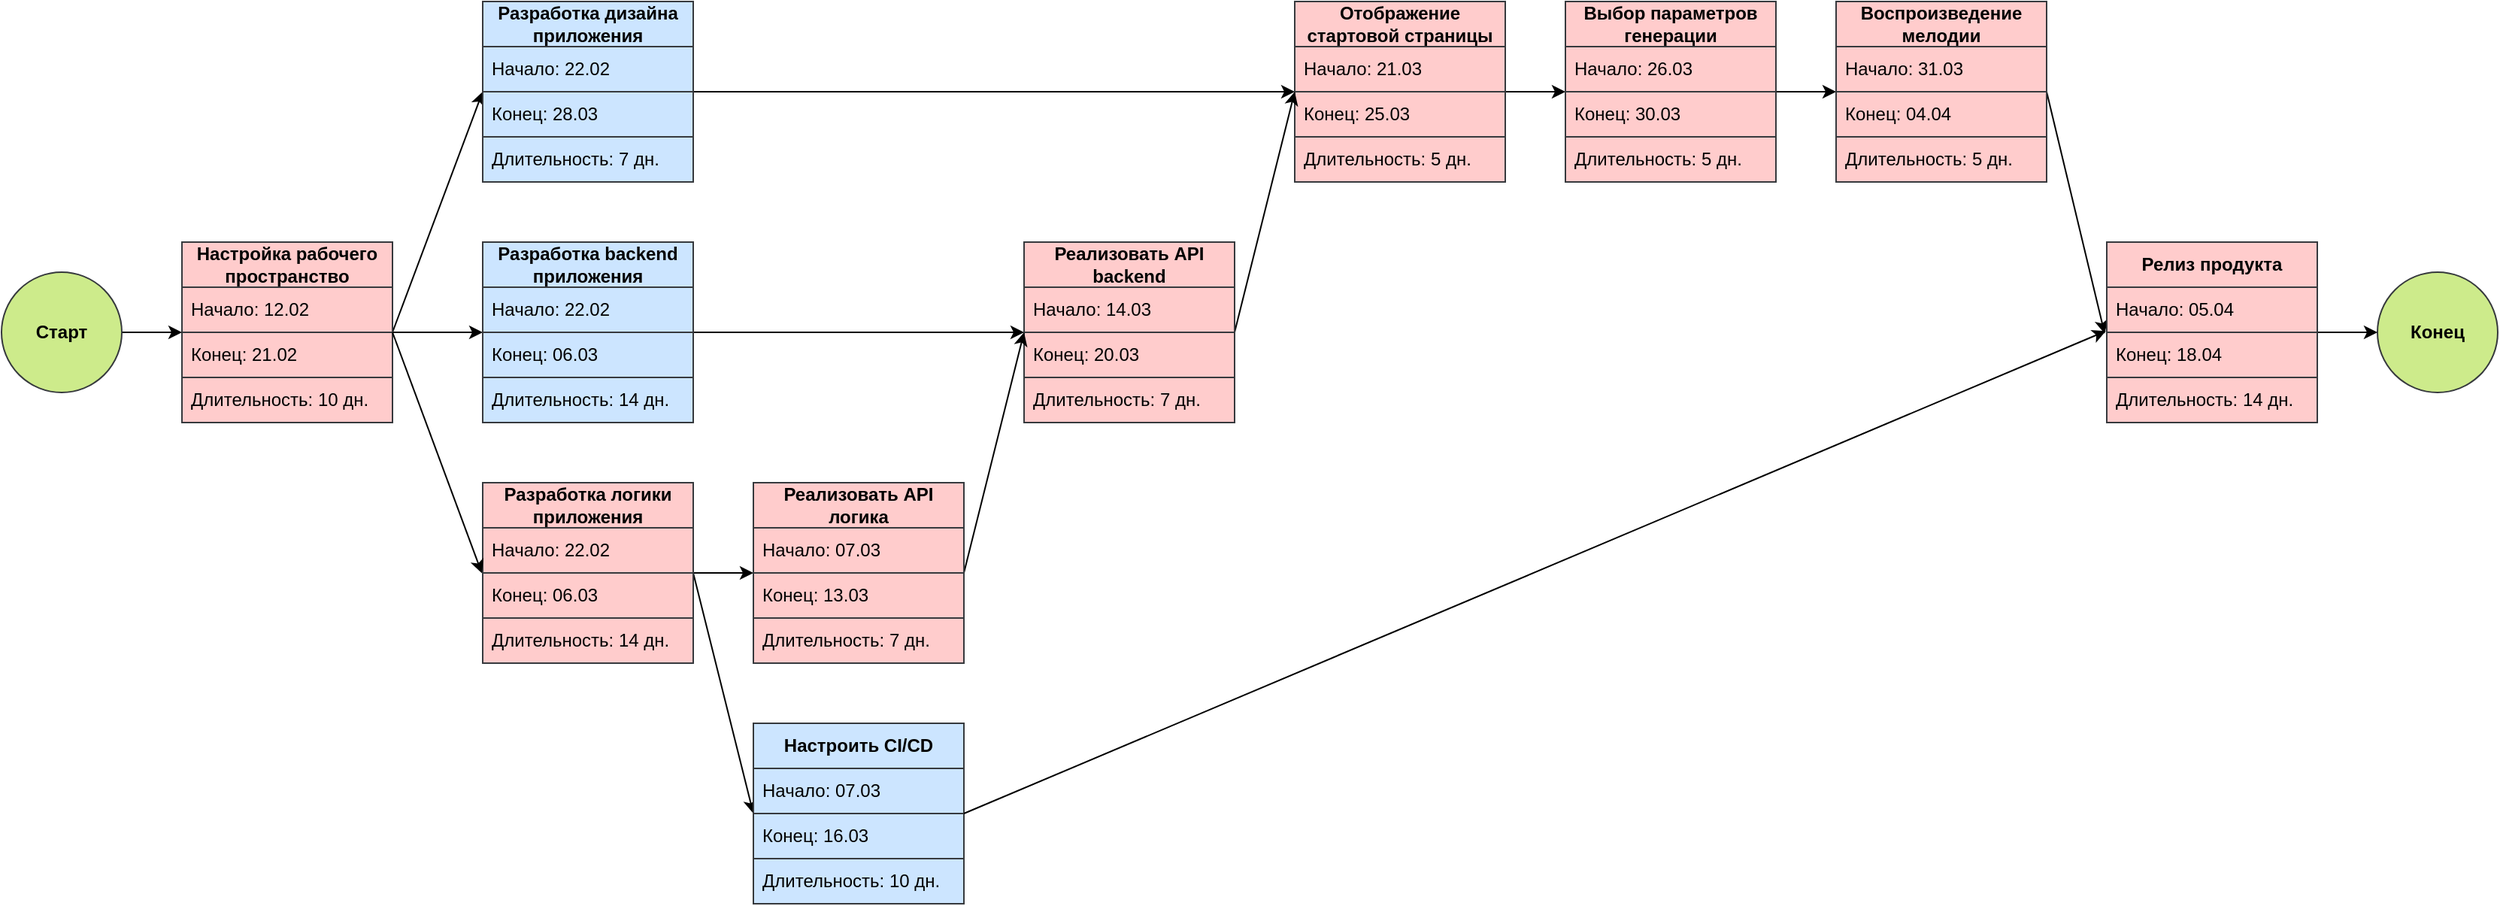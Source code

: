 <mxfile version="24.0.7" type="device">
  <diagram name="Страница — 1" id="ipw6O9ITK197ZNr6X5U2">
    <mxGraphModel dx="926" dy="1662" grid="1" gridSize="10" guides="1" tooltips="1" connect="1" arrows="1" fold="1" page="1" pageScale="1" pageWidth="827" pageHeight="1169" math="0" shadow="0">
      <root>
        <mxCell id="0" />
        <mxCell id="1" parent="0" />
        <mxCell id="-_Ap86xb8GDufIBFe8UF-13" style="rounded=0;orthogonalLoop=1;jettySize=auto;html=1;exitX=1;exitY=0.5;exitDx=0;exitDy=0;entryX=0;entryY=0.5;entryDx=0;entryDy=0;" edge="1" parent="1" source="-_Ap86xb8GDufIBFe8UF-2" target="-_Ap86xb8GDufIBFe8UF-8">
          <mxGeometry relative="1" as="geometry" />
        </mxCell>
        <mxCell id="-_Ap86xb8GDufIBFe8UF-49" style="rounded=0;orthogonalLoop=1;jettySize=auto;html=1;exitX=1;exitY=0.5;exitDx=0;exitDy=0;" edge="1" parent="1" source="-_Ap86xb8GDufIBFe8UF-2" target="-_Ap86xb8GDufIBFe8UF-33">
          <mxGeometry relative="1" as="geometry" />
        </mxCell>
        <mxCell id="-_Ap86xb8GDufIBFe8UF-2" value="&lt;b&gt;Настройка рабочего пространство&lt;/b&gt;" style="swimlane;fontStyle=0;childLayout=stackLayout;horizontal=1;startSize=30;horizontalStack=0;resizeParent=1;resizeParentMax=0;resizeLast=0;collapsible=1;marginBottom=0;whiteSpace=wrap;html=1;fillColor=#ffcccc;strokeColor=#36393d;" vertex="1" parent="1">
          <mxGeometry x="160" y="130" width="140" height="120" as="geometry" />
        </mxCell>
        <mxCell id="-_Ap86xb8GDufIBFe8UF-3" value="Начало: 12.02" style="text;strokeColor=#36393d;fillColor=#ffcccc;align=left;verticalAlign=middle;spacingLeft=4;spacingRight=4;overflow=hidden;points=[[0,0.5],[1,0.5]];portConstraint=eastwest;rotatable=0;whiteSpace=wrap;html=1;" vertex="1" parent="-_Ap86xb8GDufIBFe8UF-2">
          <mxGeometry y="30" width="140" height="30" as="geometry" />
        </mxCell>
        <mxCell id="-_Ap86xb8GDufIBFe8UF-4" value="Конец: 21.02" style="text;strokeColor=#36393d;fillColor=#ffcccc;align=left;verticalAlign=middle;spacingLeft=4;spacingRight=4;overflow=hidden;points=[[0,0.5],[1,0.5]];portConstraint=eastwest;rotatable=0;whiteSpace=wrap;html=1;" vertex="1" parent="-_Ap86xb8GDufIBFe8UF-2">
          <mxGeometry y="60" width="140" height="30" as="geometry" />
        </mxCell>
        <mxCell id="-_Ap86xb8GDufIBFe8UF-5" value="Длительность: 10 дн." style="text;strokeColor=#36393d;fillColor=#ffcccc;align=left;verticalAlign=middle;spacingLeft=4;spacingRight=4;overflow=hidden;points=[[0,0.5],[1,0.5]];portConstraint=eastwest;rotatable=0;whiteSpace=wrap;html=1;" vertex="1" parent="-_Ap86xb8GDufIBFe8UF-2">
          <mxGeometry y="90" width="140" height="30" as="geometry" />
        </mxCell>
        <mxCell id="-_Ap86xb8GDufIBFe8UF-12" style="edgeStyle=orthogonalEdgeStyle;rounded=0;orthogonalLoop=1;jettySize=auto;html=1;exitX=1;exitY=0.5;exitDx=0;exitDy=0;entryX=0;entryY=0.5;entryDx=0;entryDy=0;" edge="1" parent="1" source="-_Ap86xb8GDufIBFe8UF-6" target="-_Ap86xb8GDufIBFe8UF-2">
          <mxGeometry relative="1" as="geometry" />
        </mxCell>
        <mxCell id="-_Ap86xb8GDufIBFe8UF-6" value="&lt;b&gt;Старт&lt;/b&gt;" style="ellipse;whiteSpace=wrap;html=1;aspect=fixed;fillColor=#cdeb8b;strokeColor=#36393d;" vertex="1" parent="1">
          <mxGeometry x="40" y="150" width="80" height="80" as="geometry" />
        </mxCell>
        <mxCell id="-_Ap86xb8GDufIBFe8UF-25" style="edgeStyle=orthogonalEdgeStyle;rounded=0;orthogonalLoop=1;jettySize=auto;html=1;exitX=1;exitY=0.5;exitDx=0;exitDy=0;entryX=0;entryY=0.5;entryDx=0;entryDy=0;" edge="1" parent="1" source="-_Ap86xb8GDufIBFe8UF-8" target="-_Ap86xb8GDufIBFe8UF-14">
          <mxGeometry relative="1" as="geometry" />
        </mxCell>
        <mxCell id="-_Ap86xb8GDufIBFe8UF-8" value="&lt;b&gt;Разработка дизайна приложения&lt;/b&gt;" style="swimlane;fontStyle=0;childLayout=stackLayout;horizontal=1;startSize=30;horizontalStack=0;resizeParent=1;resizeParentMax=0;resizeLast=0;collapsible=1;marginBottom=0;whiteSpace=wrap;html=1;fillColor=#cce5ff;strokeColor=#36393d;" vertex="1" parent="1">
          <mxGeometry x="360" y="-30" width="140" height="120" as="geometry" />
        </mxCell>
        <mxCell id="-_Ap86xb8GDufIBFe8UF-9" value="Начало: 22.02" style="text;strokeColor=#36393d;fillColor=#cce5ff;align=left;verticalAlign=middle;spacingLeft=4;spacingRight=4;overflow=hidden;points=[[0,0.5],[1,0.5]];portConstraint=eastwest;rotatable=0;whiteSpace=wrap;html=1;" vertex="1" parent="-_Ap86xb8GDufIBFe8UF-8">
          <mxGeometry y="30" width="140" height="30" as="geometry" />
        </mxCell>
        <mxCell id="-_Ap86xb8GDufIBFe8UF-10" value="Конец: 28.03" style="text;strokeColor=#36393d;fillColor=#cce5ff;align=left;verticalAlign=middle;spacingLeft=4;spacingRight=4;overflow=hidden;points=[[0,0.5],[1,0.5]];portConstraint=eastwest;rotatable=0;whiteSpace=wrap;html=1;" vertex="1" parent="-_Ap86xb8GDufIBFe8UF-8">
          <mxGeometry y="60" width="140" height="30" as="geometry" />
        </mxCell>
        <mxCell id="-_Ap86xb8GDufIBFe8UF-11" value="Длительность: 7 дн." style="text;strokeColor=#36393d;fillColor=#cce5ff;align=left;verticalAlign=middle;spacingLeft=4;spacingRight=4;overflow=hidden;points=[[0,0.5],[1,0.5]];portConstraint=eastwest;rotatable=0;whiteSpace=wrap;html=1;" vertex="1" parent="-_Ap86xb8GDufIBFe8UF-8">
          <mxGeometry y="90" width="140" height="30" as="geometry" />
        </mxCell>
        <mxCell id="-_Ap86xb8GDufIBFe8UF-27" style="edgeStyle=orthogonalEdgeStyle;rounded=0;orthogonalLoop=1;jettySize=auto;html=1;exitX=1;exitY=0.5;exitDx=0;exitDy=0;entryX=0;entryY=0.5;entryDx=0;entryDy=0;" edge="1" parent="1" source="-_Ap86xb8GDufIBFe8UF-14" target="-_Ap86xb8GDufIBFe8UF-18">
          <mxGeometry relative="1" as="geometry" />
        </mxCell>
        <mxCell id="-_Ap86xb8GDufIBFe8UF-14" value="&lt;b&gt;Отображение стартовой страницы&lt;/b&gt;" style="swimlane;fontStyle=0;childLayout=stackLayout;horizontal=1;startSize=30;horizontalStack=0;resizeParent=1;resizeParentMax=0;resizeLast=0;collapsible=1;marginBottom=0;whiteSpace=wrap;html=1;fillColor=#ffcccc;strokeColor=#36393d;" vertex="1" parent="1">
          <mxGeometry x="900" y="-30" width="140" height="120" as="geometry" />
        </mxCell>
        <mxCell id="-_Ap86xb8GDufIBFe8UF-15" value="Начало: 21.03" style="text;strokeColor=#36393d;fillColor=#ffcccc;align=left;verticalAlign=middle;spacingLeft=4;spacingRight=4;overflow=hidden;points=[[0,0.5],[1,0.5]];portConstraint=eastwest;rotatable=0;whiteSpace=wrap;html=1;" vertex="1" parent="-_Ap86xb8GDufIBFe8UF-14">
          <mxGeometry y="30" width="140" height="30" as="geometry" />
        </mxCell>
        <mxCell id="-_Ap86xb8GDufIBFe8UF-16" value="Конец: 25.03" style="text;strokeColor=#36393d;fillColor=#ffcccc;align=left;verticalAlign=middle;spacingLeft=4;spacingRight=4;overflow=hidden;points=[[0,0.5],[1,0.5]];portConstraint=eastwest;rotatable=0;whiteSpace=wrap;html=1;" vertex="1" parent="-_Ap86xb8GDufIBFe8UF-14">
          <mxGeometry y="60" width="140" height="30" as="geometry" />
        </mxCell>
        <mxCell id="-_Ap86xb8GDufIBFe8UF-17" value="Длительность: 5 дн." style="text;strokeColor=#36393d;fillColor=#ffcccc;align=left;verticalAlign=middle;spacingLeft=4;spacingRight=4;overflow=hidden;points=[[0,0.5],[1,0.5]];portConstraint=eastwest;rotatable=0;whiteSpace=wrap;html=1;" vertex="1" parent="-_Ap86xb8GDufIBFe8UF-14">
          <mxGeometry y="90" width="140" height="30" as="geometry" />
        </mxCell>
        <mxCell id="-_Ap86xb8GDufIBFe8UF-32" style="edgeStyle=orthogonalEdgeStyle;rounded=0;orthogonalLoop=1;jettySize=auto;html=1;exitX=1;exitY=0.5;exitDx=0;exitDy=0;" edge="1" parent="1" source="-_Ap86xb8GDufIBFe8UF-18" target="-_Ap86xb8GDufIBFe8UF-28">
          <mxGeometry relative="1" as="geometry" />
        </mxCell>
        <mxCell id="-_Ap86xb8GDufIBFe8UF-18" value="&lt;b&gt;Выбор параметров генерации&lt;/b&gt;" style="swimlane;fontStyle=0;childLayout=stackLayout;horizontal=1;startSize=30;horizontalStack=0;resizeParent=1;resizeParentMax=0;resizeLast=0;collapsible=1;marginBottom=0;whiteSpace=wrap;html=1;fillColor=#ffcccc;strokeColor=#36393d;" vertex="1" parent="1">
          <mxGeometry x="1080" y="-30" width="140" height="120" as="geometry" />
        </mxCell>
        <mxCell id="-_Ap86xb8GDufIBFe8UF-19" value="Начало: 26.03" style="text;strokeColor=#36393d;fillColor=#ffcccc;align=left;verticalAlign=middle;spacingLeft=4;spacingRight=4;overflow=hidden;points=[[0,0.5],[1,0.5]];portConstraint=eastwest;rotatable=0;whiteSpace=wrap;html=1;" vertex="1" parent="-_Ap86xb8GDufIBFe8UF-18">
          <mxGeometry y="30" width="140" height="30" as="geometry" />
        </mxCell>
        <mxCell id="-_Ap86xb8GDufIBFe8UF-20" value="Конец: 30.03" style="text;strokeColor=#36393d;fillColor=#ffcccc;align=left;verticalAlign=middle;spacingLeft=4;spacingRight=4;overflow=hidden;points=[[0,0.5],[1,0.5]];portConstraint=eastwest;rotatable=0;whiteSpace=wrap;html=1;" vertex="1" parent="-_Ap86xb8GDufIBFe8UF-18">
          <mxGeometry y="60" width="140" height="30" as="geometry" />
        </mxCell>
        <mxCell id="-_Ap86xb8GDufIBFe8UF-21" value="Длительность: 5 дн." style="text;strokeColor=#36393d;fillColor=#ffcccc;align=left;verticalAlign=middle;spacingLeft=4;spacingRight=4;overflow=hidden;points=[[0,0.5],[1,0.5]];portConstraint=eastwest;rotatable=0;whiteSpace=wrap;html=1;" vertex="1" parent="-_Ap86xb8GDufIBFe8UF-18">
          <mxGeometry y="90" width="140" height="30" as="geometry" />
        </mxCell>
        <mxCell id="-_Ap86xb8GDufIBFe8UF-60" style="rounded=0;orthogonalLoop=1;jettySize=auto;html=1;exitX=1;exitY=0.5;exitDx=0;exitDy=0;entryX=-0.01;entryY=1.028;entryDx=0;entryDy=0;entryPerimeter=0;" edge="1" parent="1" source="-_Ap86xb8GDufIBFe8UF-28" target="-_Ap86xb8GDufIBFe8UF-57">
          <mxGeometry relative="1" as="geometry" />
        </mxCell>
        <mxCell id="-_Ap86xb8GDufIBFe8UF-28" value="&lt;b&gt;Воспроизведение мелодии&lt;/b&gt;" style="swimlane;fontStyle=0;childLayout=stackLayout;horizontal=1;startSize=30;horizontalStack=0;resizeParent=1;resizeParentMax=0;resizeLast=0;collapsible=1;marginBottom=0;whiteSpace=wrap;html=1;fillColor=#ffcccc;strokeColor=#36393d;" vertex="1" parent="1">
          <mxGeometry x="1260" y="-30" width="140" height="120" as="geometry" />
        </mxCell>
        <mxCell id="-_Ap86xb8GDufIBFe8UF-29" value="Начало: 31.03" style="text;strokeColor=#36393d;fillColor=#ffcccc;align=left;verticalAlign=middle;spacingLeft=4;spacingRight=4;overflow=hidden;points=[[0,0.5],[1,0.5]];portConstraint=eastwest;rotatable=0;whiteSpace=wrap;html=1;" vertex="1" parent="-_Ap86xb8GDufIBFe8UF-28">
          <mxGeometry y="30" width="140" height="30" as="geometry" />
        </mxCell>
        <mxCell id="-_Ap86xb8GDufIBFe8UF-30" value="Конец: 04.04" style="text;strokeColor=#36393d;fillColor=#ffcccc;align=left;verticalAlign=middle;spacingLeft=4;spacingRight=4;overflow=hidden;points=[[0,0.5],[1,0.5]];portConstraint=eastwest;rotatable=0;whiteSpace=wrap;html=1;" vertex="1" parent="-_Ap86xb8GDufIBFe8UF-28">
          <mxGeometry y="60" width="140" height="30" as="geometry" />
        </mxCell>
        <mxCell id="-_Ap86xb8GDufIBFe8UF-31" value="Длительность: 5 дн." style="text;strokeColor=#36393d;fillColor=#ffcccc;align=left;verticalAlign=middle;spacingLeft=4;spacingRight=4;overflow=hidden;points=[[0,0.5],[1,0.5]];portConstraint=eastwest;rotatable=0;whiteSpace=wrap;html=1;" vertex="1" parent="-_Ap86xb8GDufIBFe8UF-28">
          <mxGeometry y="90" width="140" height="30" as="geometry" />
        </mxCell>
        <mxCell id="-_Ap86xb8GDufIBFe8UF-51" style="edgeStyle=orthogonalEdgeStyle;rounded=0;orthogonalLoop=1;jettySize=auto;html=1;exitX=1;exitY=0.5;exitDx=0;exitDy=0;" edge="1" parent="1" source="-_Ap86xb8GDufIBFe8UF-33" target="-_Ap86xb8GDufIBFe8UF-41">
          <mxGeometry relative="1" as="geometry" />
        </mxCell>
        <mxCell id="-_Ap86xb8GDufIBFe8UF-33" value="&lt;b&gt;Разработка backend приложения&lt;/b&gt;" style="swimlane;fontStyle=0;childLayout=stackLayout;horizontal=1;startSize=30;horizontalStack=0;resizeParent=1;resizeParentMax=0;resizeLast=0;collapsible=1;marginBottom=0;whiteSpace=wrap;html=1;fillColor=#cce5ff;strokeColor=#36393d;" vertex="1" parent="1">
          <mxGeometry x="360" y="130" width="140" height="120" as="geometry" />
        </mxCell>
        <mxCell id="-_Ap86xb8GDufIBFe8UF-34" value="Начало: 22.02" style="text;strokeColor=#36393d;fillColor=#cce5ff;align=left;verticalAlign=middle;spacingLeft=4;spacingRight=4;overflow=hidden;points=[[0,0.5],[1,0.5]];portConstraint=eastwest;rotatable=0;whiteSpace=wrap;html=1;" vertex="1" parent="-_Ap86xb8GDufIBFe8UF-33">
          <mxGeometry y="30" width="140" height="30" as="geometry" />
        </mxCell>
        <mxCell id="-_Ap86xb8GDufIBFe8UF-35" value="Конец: 06.03" style="text;strokeColor=#36393d;fillColor=#cce5ff;align=left;verticalAlign=middle;spacingLeft=4;spacingRight=4;overflow=hidden;points=[[0,0.5],[1,0.5]];portConstraint=eastwest;rotatable=0;whiteSpace=wrap;html=1;" vertex="1" parent="-_Ap86xb8GDufIBFe8UF-33">
          <mxGeometry y="60" width="140" height="30" as="geometry" />
        </mxCell>
        <mxCell id="-_Ap86xb8GDufIBFe8UF-36" value="Длительность: 14 дн." style="text;strokeColor=#36393d;fillColor=#cce5ff;align=left;verticalAlign=middle;spacingLeft=4;spacingRight=4;overflow=hidden;points=[[0,0.5],[1,0.5]];portConstraint=eastwest;rotatable=0;whiteSpace=wrap;html=1;" vertex="1" parent="-_Ap86xb8GDufIBFe8UF-33">
          <mxGeometry y="90" width="140" height="30" as="geometry" />
        </mxCell>
        <mxCell id="-_Ap86xb8GDufIBFe8UF-52" style="edgeStyle=orthogonalEdgeStyle;rounded=0;orthogonalLoop=1;jettySize=auto;html=1;exitX=1;exitY=0.5;exitDx=0;exitDy=0;" edge="1" parent="1" source="-_Ap86xb8GDufIBFe8UF-37" target="-_Ap86xb8GDufIBFe8UF-45">
          <mxGeometry relative="1" as="geometry" />
        </mxCell>
        <mxCell id="-_Ap86xb8GDufIBFe8UF-66" style="rounded=0;orthogonalLoop=1;jettySize=auto;html=1;exitX=1;exitY=0.5;exitDx=0;exitDy=0;entryX=0;entryY=0.5;entryDx=0;entryDy=0;" edge="1" parent="1" source="-_Ap86xb8GDufIBFe8UF-37" target="-_Ap86xb8GDufIBFe8UF-62">
          <mxGeometry relative="1" as="geometry" />
        </mxCell>
        <mxCell id="-_Ap86xb8GDufIBFe8UF-37" value="&lt;b&gt;Разработка логики приложения&lt;/b&gt;" style="swimlane;fontStyle=0;childLayout=stackLayout;horizontal=1;startSize=30;horizontalStack=0;resizeParent=1;resizeParentMax=0;resizeLast=0;collapsible=1;marginBottom=0;whiteSpace=wrap;html=1;fillColor=#ffcccc;strokeColor=#36393d;" vertex="1" parent="1">
          <mxGeometry x="360" y="290" width="140" height="120" as="geometry" />
        </mxCell>
        <mxCell id="-_Ap86xb8GDufIBFe8UF-38" value="Начало: 22.02" style="text;strokeColor=#36393d;fillColor=#ffcccc;align=left;verticalAlign=middle;spacingLeft=4;spacingRight=4;overflow=hidden;points=[[0,0.5],[1,0.5]];portConstraint=eastwest;rotatable=0;whiteSpace=wrap;html=1;" vertex="1" parent="-_Ap86xb8GDufIBFe8UF-37">
          <mxGeometry y="30" width="140" height="30" as="geometry" />
        </mxCell>
        <mxCell id="-_Ap86xb8GDufIBFe8UF-39" value="Конец: 06.03" style="text;strokeColor=#36393d;fillColor=#ffcccc;align=left;verticalAlign=middle;spacingLeft=4;spacingRight=4;overflow=hidden;points=[[0,0.5],[1,0.5]];portConstraint=eastwest;rotatable=0;whiteSpace=wrap;html=1;" vertex="1" parent="-_Ap86xb8GDufIBFe8UF-37">
          <mxGeometry y="60" width="140" height="30" as="geometry" />
        </mxCell>
        <mxCell id="-_Ap86xb8GDufIBFe8UF-40" value="Длительность: 14 дн." style="text;strokeColor=#36393d;fillColor=#ffcccc;align=left;verticalAlign=middle;spacingLeft=4;spacingRight=4;overflow=hidden;points=[[0,0.5],[1,0.5]];portConstraint=eastwest;rotatable=0;whiteSpace=wrap;html=1;" vertex="1" parent="-_Ap86xb8GDufIBFe8UF-37">
          <mxGeometry y="90" width="140" height="30" as="geometry" />
        </mxCell>
        <mxCell id="-_Ap86xb8GDufIBFe8UF-54" style="rounded=0;orthogonalLoop=1;jettySize=auto;html=1;exitX=1;exitY=0.5;exitDx=0;exitDy=0;entryX=0;entryY=0.5;entryDx=0;entryDy=0;" edge="1" parent="1" source="-_Ap86xb8GDufIBFe8UF-41" target="-_Ap86xb8GDufIBFe8UF-14">
          <mxGeometry relative="1" as="geometry" />
        </mxCell>
        <mxCell id="-_Ap86xb8GDufIBFe8UF-41" value="&lt;b&gt;Реализовать API backend&lt;/b&gt;" style="swimlane;fontStyle=0;childLayout=stackLayout;horizontal=1;startSize=30;horizontalStack=0;resizeParent=1;resizeParentMax=0;resizeLast=0;collapsible=1;marginBottom=0;whiteSpace=wrap;html=1;fillColor=#ffcccc;strokeColor=#36393d;" vertex="1" parent="1">
          <mxGeometry x="720" y="130" width="140" height="120" as="geometry" />
        </mxCell>
        <mxCell id="-_Ap86xb8GDufIBFe8UF-42" value="Начало: 14.03" style="text;strokeColor=#36393d;fillColor=#ffcccc;align=left;verticalAlign=middle;spacingLeft=4;spacingRight=4;overflow=hidden;points=[[0,0.5],[1,0.5]];portConstraint=eastwest;rotatable=0;whiteSpace=wrap;html=1;" vertex="1" parent="-_Ap86xb8GDufIBFe8UF-41">
          <mxGeometry y="30" width="140" height="30" as="geometry" />
        </mxCell>
        <mxCell id="-_Ap86xb8GDufIBFe8UF-43" value="Конец: 20.03" style="text;strokeColor=#36393d;fillColor=#ffcccc;align=left;verticalAlign=middle;spacingLeft=4;spacingRight=4;overflow=hidden;points=[[0,0.5],[1,0.5]];portConstraint=eastwest;rotatable=0;whiteSpace=wrap;html=1;" vertex="1" parent="-_Ap86xb8GDufIBFe8UF-41">
          <mxGeometry y="60" width="140" height="30" as="geometry" />
        </mxCell>
        <mxCell id="-_Ap86xb8GDufIBFe8UF-44" value="Длительность: 7 дн." style="text;strokeColor=#36393d;fillColor=#ffcccc;align=left;verticalAlign=middle;spacingLeft=4;spacingRight=4;overflow=hidden;points=[[0,0.5],[1,0.5]];portConstraint=eastwest;rotatable=0;whiteSpace=wrap;html=1;" vertex="1" parent="-_Ap86xb8GDufIBFe8UF-41">
          <mxGeometry y="90" width="140" height="30" as="geometry" />
        </mxCell>
        <mxCell id="-_Ap86xb8GDufIBFe8UF-53" style="rounded=0;orthogonalLoop=1;jettySize=auto;html=1;exitX=1;exitY=0.5;exitDx=0;exitDy=0;entryX=0;entryY=0.5;entryDx=0;entryDy=0;" edge="1" parent="1" source="-_Ap86xb8GDufIBFe8UF-45" target="-_Ap86xb8GDufIBFe8UF-41">
          <mxGeometry relative="1" as="geometry" />
        </mxCell>
        <mxCell id="-_Ap86xb8GDufIBFe8UF-45" value="&lt;b&gt;Реализовать API логика&lt;/b&gt;" style="swimlane;fontStyle=0;childLayout=stackLayout;horizontal=1;startSize=30;horizontalStack=0;resizeParent=1;resizeParentMax=0;resizeLast=0;collapsible=1;marginBottom=0;whiteSpace=wrap;html=1;fillColor=#ffcccc;strokeColor=#36393d;" vertex="1" parent="1">
          <mxGeometry x="540" y="290" width="140" height="120" as="geometry" />
        </mxCell>
        <mxCell id="-_Ap86xb8GDufIBFe8UF-46" value="Начало: 07.03" style="text;strokeColor=#36393d;fillColor=#ffcccc;align=left;verticalAlign=middle;spacingLeft=4;spacingRight=4;overflow=hidden;points=[[0,0.5],[1,0.5]];portConstraint=eastwest;rotatable=0;whiteSpace=wrap;html=1;" vertex="1" parent="-_Ap86xb8GDufIBFe8UF-45">
          <mxGeometry y="30" width="140" height="30" as="geometry" />
        </mxCell>
        <mxCell id="-_Ap86xb8GDufIBFe8UF-47" value="Конец: 13.03" style="text;strokeColor=#36393d;fillColor=#ffcccc;align=left;verticalAlign=middle;spacingLeft=4;spacingRight=4;overflow=hidden;points=[[0,0.5],[1,0.5]];portConstraint=eastwest;rotatable=0;whiteSpace=wrap;html=1;" vertex="1" parent="-_Ap86xb8GDufIBFe8UF-45">
          <mxGeometry y="60" width="140" height="30" as="geometry" />
        </mxCell>
        <mxCell id="-_Ap86xb8GDufIBFe8UF-48" value="Длительность: 7 дн." style="text;strokeColor=#36393d;fillColor=#ffcccc;align=left;verticalAlign=middle;spacingLeft=4;spacingRight=4;overflow=hidden;points=[[0,0.5],[1,0.5]];portConstraint=eastwest;rotatable=0;whiteSpace=wrap;html=1;" vertex="1" parent="-_Ap86xb8GDufIBFe8UF-45">
          <mxGeometry y="90" width="140" height="30" as="geometry" />
        </mxCell>
        <mxCell id="-_Ap86xb8GDufIBFe8UF-55" value="&lt;b&gt;Конец&lt;/b&gt;" style="ellipse;whiteSpace=wrap;html=1;aspect=fixed;fillColor=#cdeb8b;strokeColor=#36393d;" vertex="1" parent="1">
          <mxGeometry x="1620" y="150" width="80" height="80" as="geometry" />
        </mxCell>
        <mxCell id="-_Ap86xb8GDufIBFe8UF-61" style="edgeStyle=orthogonalEdgeStyle;rounded=0;orthogonalLoop=1;jettySize=auto;html=1;exitX=1;exitY=0.5;exitDx=0;exitDy=0;" edge="1" parent="1" source="-_Ap86xb8GDufIBFe8UF-56" target="-_Ap86xb8GDufIBFe8UF-55">
          <mxGeometry relative="1" as="geometry" />
        </mxCell>
        <mxCell id="-_Ap86xb8GDufIBFe8UF-56" value="&lt;b&gt;Релиз продукта&lt;/b&gt;" style="swimlane;fontStyle=0;childLayout=stackLayout;horizontal=1;startSize=30;horizontalStack=0;resizeParent=1;resizeParentMax=0;resizeLast=0;collapsible=1;marginBottom=0;whiteSpace=wrap;html=1;fillColor=#ffcccc;strokeColor=#36393d;" vertex="1" parent="1">
          <mxGeometry x="1440" y="130" width="140" height="120" as="geometry" />
        </mxCell>
        <mxCell id="-_Ap86xb8GDufIBFe8UF-57" value="Начало: 05.04" style="text;strokeColor=#36393d;fillColor=#ffcccc;align=left;verticalAlign=middle;spacingLeft=4;spacingRight=4;overflow=hidden;points=[[0,0.5],[1,0.5]];portConstraint=eastwest;rotatable=0;whiteSpace=wrap;html=1;" vertex="1" parent="-_Ap86xb8GDufIBFe8UF-56">
          <mxGeometry y="30" width="140" height="30" as="geometry" />
        </mxCell>
        <mxCell id="-_Ap86xb8GDufIBFe8UF-58" value="Конец: 18.04" style="text;strokeColor=#36393d;fillColor=#ffcccc;align=left;verticalAlign=middle;spacingLeft=4;spacingRight=4;overflow=hidden;points=[[0,0.5],[1,0.5]];portConstraint=eastwest;rotatable=0;whiteSpace=wrap;html=1;" vertex="1" parent="-_Ap86xb8GDufIBFe8UF-56">
          <mxGeometry y="60" width="140" height="30" as="geometry" />
        </mxCell>
        <mxCell id="-_Ap86xb8GDufIBFe8UF-59" value="Длительность: 14 дн." style="text;strokeColor=#36393d;fillColor=#ffcccc;align=left;verticalAlign=middle;spacingLeft=4;spacingRight=4;overflow=hidden;points=[[0,0.5],[1,0.5]];portConstraint=eastwest;rotatable=0;whiteSpace=wrap;html=1;" vertex="1" parent="-_Ap86xb8GDufIBFe8UF-56">
          <mxGeometry y="90" width="140" height="30" as="geometry" />
        </mxCell>
        <mxCell id="-_Ap86xb8GDufIBFe8UF-62" value="&lt;b&gt;Настроить CI/CD&lt;/b&gt;" style="swimlane;fontStyle=0;childLayout=stackLayout;horizontal=1;startSize=30;horizontalStack=0;resizeParent=1;resizeParentMax=0;resizeLast=0;collapsible=1;marginBottom=0;whiteSpace=wrap;html=1;fillColor=#cce5ff;strokeColor=#36393d;" vertex="1" parent="1">
          <mxGeometry x="540" y="450" width="140" height="120" as="geometry" />
        </mxCell>
        <mxCell id="-_Ap86xb8GDufIBFe8UF-63" value="Начало: 07.03" style="text;strokeColor=#36393d;fillColor=#cce5ff;align=left;verticalAlign=middle;spacingLeft=4;spacingRight=4;overflow=hidden;points=[[0,0.5],[1,0.5]];portConstraint=eastwest;rotatable=0;whiteSpace=wrap;html=1;" vertex="1" parent="-_Ap86xb8GDufIBFe8UF-62">
          <mxGeometry y="30" width="140" height="30" as="geometry" />
        </mxCell>
        <mxCell id="-_Ap86xb8GDufIBFe8UF-64" value="Конец: 16.03" style="text;strokeColor=#36393d;fillColor=#cce5ff;align=left;verticalAlign=middle;spacingLeft=4;spacingRight=4;overflow=hidden;points=[[0,0.5],[1,0.5]];portConstraint=eastwest;rotatable=0;whiteSpace=wrap;html=1;" vertex="1" parent="-_Ap86xb8GDufIBFe8UF-62">
          <mxGeometry y="60" width="140" height="30" as="geometry" />
        </mxCell>
        <mxCell id="-_Ap86xb8GDufIBFe8UF-65" value="Длительность: 10 дн." style="text;strokeColor=#36393d;fillColor=#cce5ff;align=left;verticalAlign=middle;spacingLeft=4;spacingRight=4;overflow=hidden;points=[[0,0.5],[1,0.5]];portConstraint=eastwest;rotatable=0;whiteSpace=wrap;html=1;" vertex="1" parent="-_Ap86xb8GDufIBFe8UF-62">
          <mxGeometry y="90" width="140" height="30" as="geometry" />
        </mxCell>
        <mxCell id="-_Ap86xb8GDufIBFe8UF-67" style="rounded=0;orthogonalLoop=1;jettySize=auto;html=1;exitX=1;exitY=0.5;exitDx=0;exitDy=0;entryX=-0.004;entryY=-0.028;entryDx=0;entryDy=0;entryPerimeter=0;" edge="1" parent="1" source="-_Ap86xb8GDufIBFe8UF-62" target="-_Ap86xb8GDufIBFe8UF-58">
          <mxGeometry relative="1" as="geometry" />
        </mxCell>
        <mxCell id="-_Ap86xb8GDufIBFe8UF-69" style="rounded=0;orthogonalLoop=1;jettySize=auto;html=1;exitX=1;exitY=0.5;exitDx=0;exitDy=0;entryX=-0.004;entryY=0.006;entryDx=0;entryDy=0;entryPerimeter=0;" edge="1" parent="1" source="-_Ap86xb8GDufIBFe8UF-2" target="-_Ap86xb8GDufIBFe8UF-39">
          <mxGeometry relative="1" as="geometry" />
        </mxCell>
      </root>
    </mxGraphModel>
  </diagram>
</mxfile>
